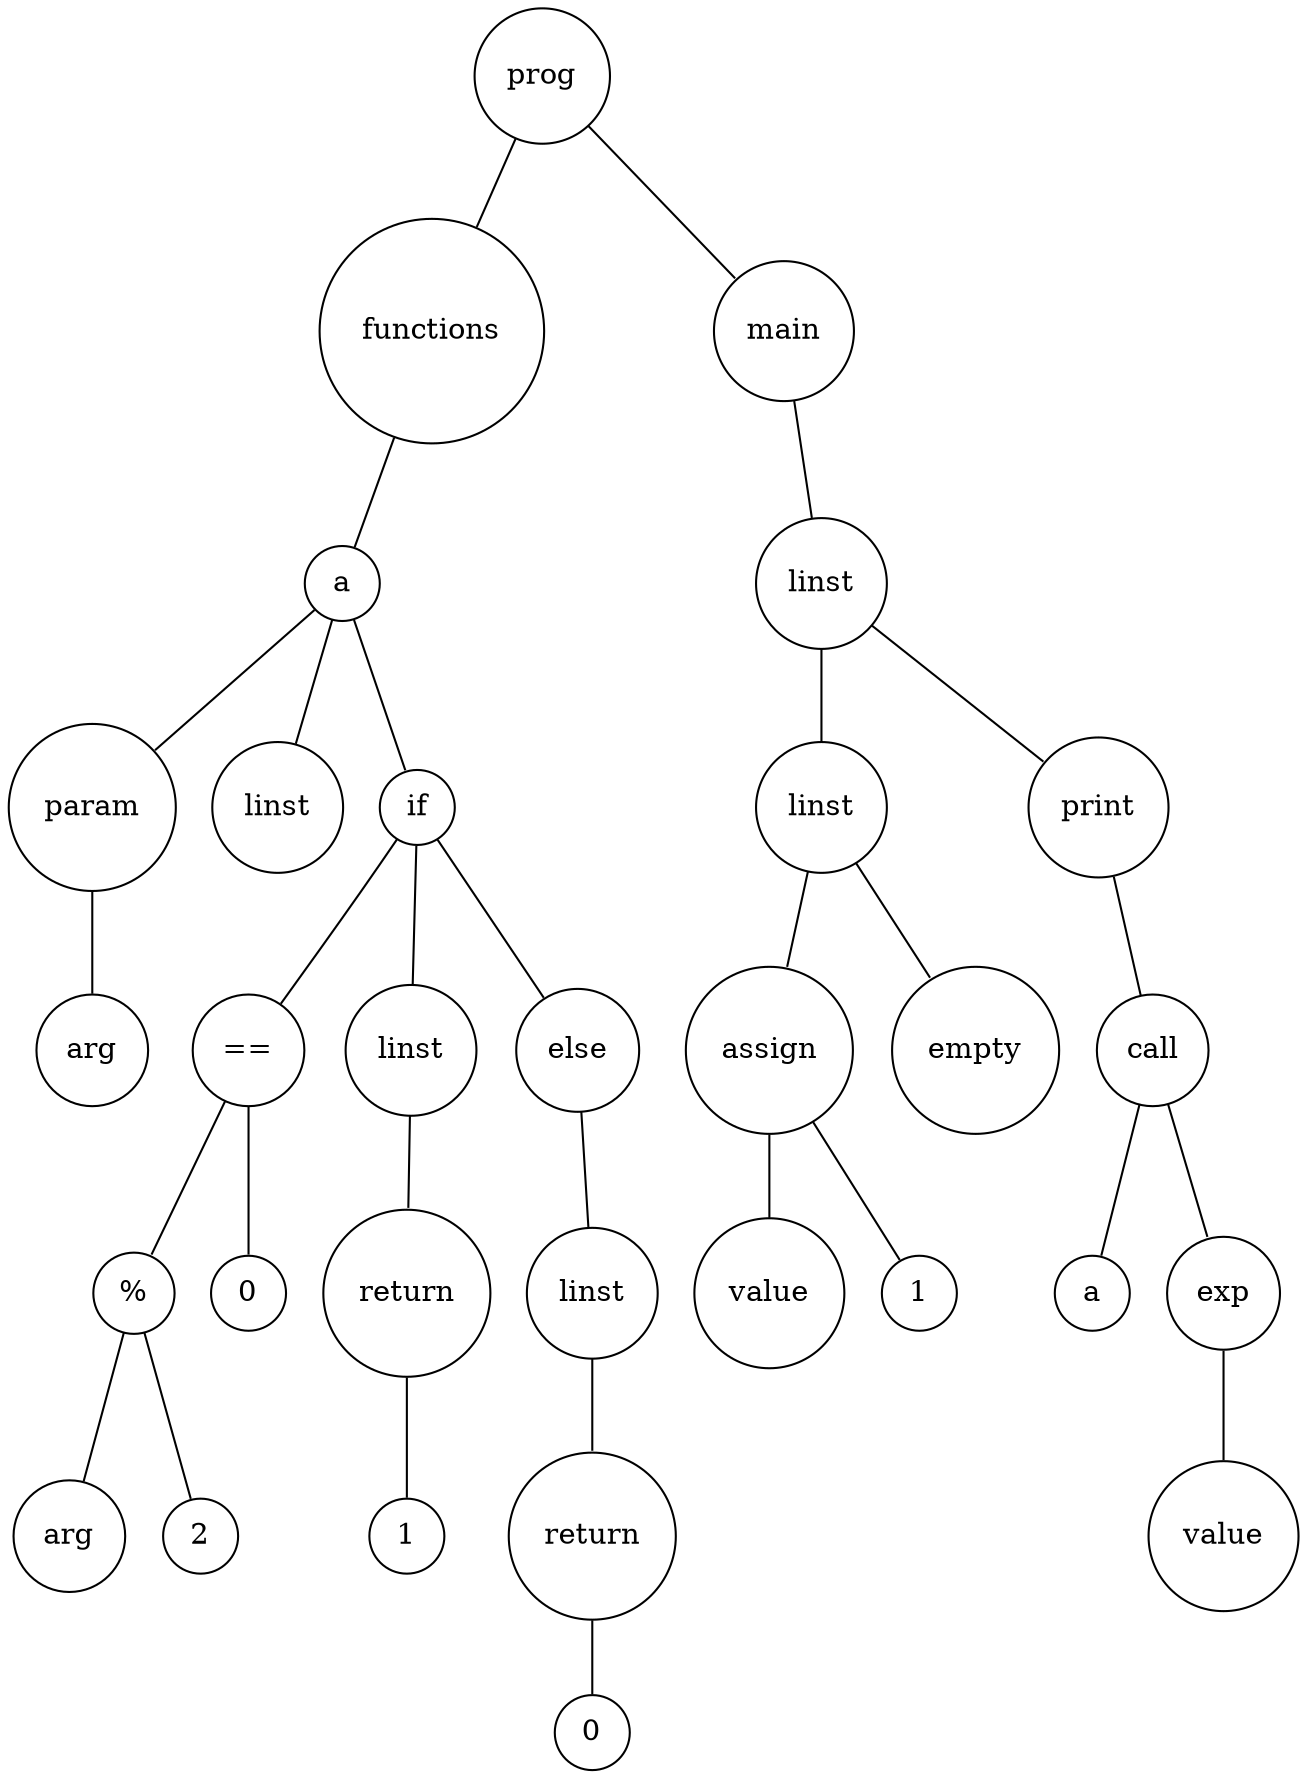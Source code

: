digraph {
	node [shape=circle]
	"ad1ca46c-1815-47f9-ae4c-292055c25653" [label=prog]
	"5a773fcc-4445-4408-90bc-e194066118cf" [label=functions]
	"3918a3ad-ebed-4600-91ea-c3c3de3171f0" [label=a]
	"63f84df1-400c-4a2d-950c-6dc53f424e7f" [label=param]
	"f4dfbcaa-64a2-4563-b818-301cc69572c7" [label=arg]
	"63f84df1-400c-4a2d-950c-6dc53f424e7f" -> "f4dfbcaa-64a2-4563-b818-301cc69572c7" [arrowsize=0]
	"3918a3ad-ebed-4600-91ea-c3c3de3171f0" -> "63f84df1-400c-4a2d-950c-6dc53f424e7f" [arrowsize=0]
	"dee8d07a-366e-4d50-a69f-142ba8fed4c9" [label=linst]
	"3918a3ad-ebed-4600-91ea-c3c3de3171f0" -> "dee8d07a-366e-4d50-a69f-142ba8fed4c9" [arrowsize=0]
	"10b8eb55-d89d-4f5e-9978-337f524a3adf" [label=if]
	"94ebe639-a4f8-4bc3-99f7-8a15ca74aea2" [label="=="]
	"948f2c94-50a1-4fe1-8141-72d9d164d00c" [label="%"]
	"f207b53e-3a06-40ec-90ed-5035c4c9b9ee" [label=arg]
	"948f2c94-50a1-4fe1-8141-72d9d164d00c" -> "f207b53e-3a06-40ec-90ed-5035c4c9b9ee" [arrowsize=0]
	"b3053a4c-df92-42f9-bc0e-ea1968cb05d2" [label=2]
	"948f2c94-50a1-4fe1-8141-72d9d164d00c" -> "b3053a4c-df92-42f9-bc0e-ea1968cb05d2" [arrowsize=0]
	"94ebe639-a4f8-4bc3-99f7-8a15ca74aea2" -> "948f2c94-50a1-4fe1-8141-72d9d164d00c" [arrowsize=0]
	"0443b283-5efa-487c-9e0f-25314220aafb" [label=0]
	"94ebe639-a4f8-4bc3-99f7-8a15ca74aea2" -> "0443b283-5efa-487c-9e0f-25314220aafb" [arrowsize=0]
	"10b8eb55-d89d-4f5e-9978-337f524a3adf" -> "94ebe639-a4f8-4bc3-99f7-8a15ca74aea2" [arrowsize=0]
	"c06425a0-8ebe-4f15-b4f1-aa49473c2393" [label=linst]
	"22a7d9b3-c3f7-4f5e-ba52-1aa30a4306c9" [label=return]
	"9576f789-c0bd-4cba-9079-989c6a44216d" [label=1]
	"22a7d9b3-c3f7-4f5e-ba52-1aa30a4306c9" -> "9576f789-c0bd-4cba-9079-989c6a44216d" [arrowsize=0]
	"c06425a0-8ebe-4f15-b4f1-aa49473c2393" -> "22a7d9b3-c3f7-4f5e-ba52-1aa30a4306c9" [arrowsize=0]
	"10b8eb55-d89d-4f5e-9978-337f524a3adf" -> "c06425a0-8ebe-4f15-b4f1-aa49473c2393" [arrowsize=0]
	"8ddd512b-161b-42f1-b657-c0c1ee811caa" [label=else]
	"ab0811f5-7b76-4c2d-ace5-2c9f6898af02" [label=linst]
	"352dcf2a-e919-4f74-a7a1-cafe31a1ab4c" [label=return]
	"7fb39ff0-3dee-4437-a1da-1fb423bbec9c" [label=0]
	"352dcf2a-e919-4f74-a7a1-cafe31a1ab4c" -> "7fb39ff0-3dee-4437-a1da-1fb423bbec9c" [arrowsize=0]
	"ab0811f5-7b76-4c2d-ace5-2c9f6898af02" -> "352dcf2a-e919-4f74-a7a1-cafe31a1ab4c" [arrowsize=0]
	"8ddd512b-161b-42f1-b657-c0c1ee811caa" -> "ab0811f5-7b76-4c2d-ace5-2c9f6898af02" [arrowsize=0]
	"10b8eb55-d89d-4f5e-9978-337f524a3adf" -> "8ddd512b-161b-42f1-b657-c0c1ee811caa" [arrowsize=0]
	"3918a3ad-ebed-4600-91ea-c3c3de3171f0" -> "10b8eb55-d89d-4f5e-9978-337f524a3adf" [arrowsize=0]
	"5a773fcc-4445-4408-90bc-e194066118cf" -> "3918a3ad-ebed-4600-91ea-c3c3de3171f0" [arrowsize=0]
	"ad1ca46c-1815-47f9-ae4c-292055c25653" -> "5a773fcc-4445-4408-90bc-e194066118cf" [arrowsize=0]
	"33f52a5d-1b50-4240-aa94-750d2dcdd62d" [label=main]
	"fbc30072-5f27-48dd-b242-e0bc426987c7" [label=linst]
	"f6ba78d5-7aab-4e1e-bb77-65c6866d834d" [label=linst]
	"c71d8ad2-0ff2-47a7-b6c0-2e89005786f1" [label=assign]
	"0b28201f-b48a-4a72-b8a0-8c8f73ec7252" [label=value]
	"c71d8ad2-0ff2-47a7-b6c0-2e89005786f1" -> "0b28201f-b48a-4a72-b8a0-8c8f73ec7252" [arrowsize=0]
	"fbe1682c-ff3e-4220-9eed-7f1074bb096c" [label=1]
	"c71d8ad2-0ff2-47a7-b6c0-2e89005786f1" -> "fbe1682c-ff3e-4220-9eed-7f1074bb096c" [arrowsize=0]
	"f6ba78d5-7aab-4e1e-bb77-65c6866d834d" -> "c71d8ad2-0ff2-47a7-b6c0-2e89005786f1" [arrowsize=0]
	"d1cf4caf-3646-48d3-a58f-cf14906d522c" [label=empty]
	"f6ba78d5-7aab-4e1e-bb77-65c6866d834d" -> "d1cf4caf-3646-48d3-a58f-cf14906d522c" [arrowsize=0]
	"fbc30072-5f27-48dd-b242-e0bc426987c7" -> "f6ba78d5-7aab-4e1e-bb77-65c6866d834d" [arrowsize=0]
	"6d5e7ea1-cb44-49ff-a529-a31634f4296e" [label=print]
	"1d05c885-116f-4670-9ab2-346d1d9632b1" [label=call]
	"9558fa28-4f71-4bac-aeb4-9403f061738e" [label=a]
	"1d05c885-116f-4670-9ab2-346d1d9632b1" -> "9558fa28-4f71-4bac-aeb4-9403f061738e" [arrowsize=0]
	"4ce25de8-c55d-4d17-b58a-f441f00c3d6f" [label=exp]
	"ad6c4f39-81f9-4403-b5a5-afec60f7112a" [label=value]
	"4ce25de8-c55d-4d17-b58a-f441f00c3d6f" -> "ad6c4f39-81f9-4403-b5a5-afec60f7112a" [arrowsize=0]
	"1d05c885-116f-4670-9ab2-346d1d9632b1" -> "4ce25de8-c55d-4d17-b58a-f441f00c3d6f" [arrowsize=0]
	"6d5e7ea1-cb44-49ff-a529-a31634f4296e" -> "1d05c885-116f-4670-9ab2-346d1d9632b1" [arrowsize=0]
	"fbc30072-5f27-48dd-b242-e0bc426987c7" -> "6d5e7ea1-cb44-49ff-a529-a31634f4296e" [arrowsize=0]
	"33f52a5d-1b50-4240-aa94-750d2dcdd62d" -> "fbc30072-5f27-48dd-b242-e0bc426987c7" [arrowsize=0]
	"ad1ca46c-1815-47f9-ae4c-292055c25653" -> "33f52a5d-1b50-4240-aa94-750d2dcdd62d" [arrowsize=0]
}
